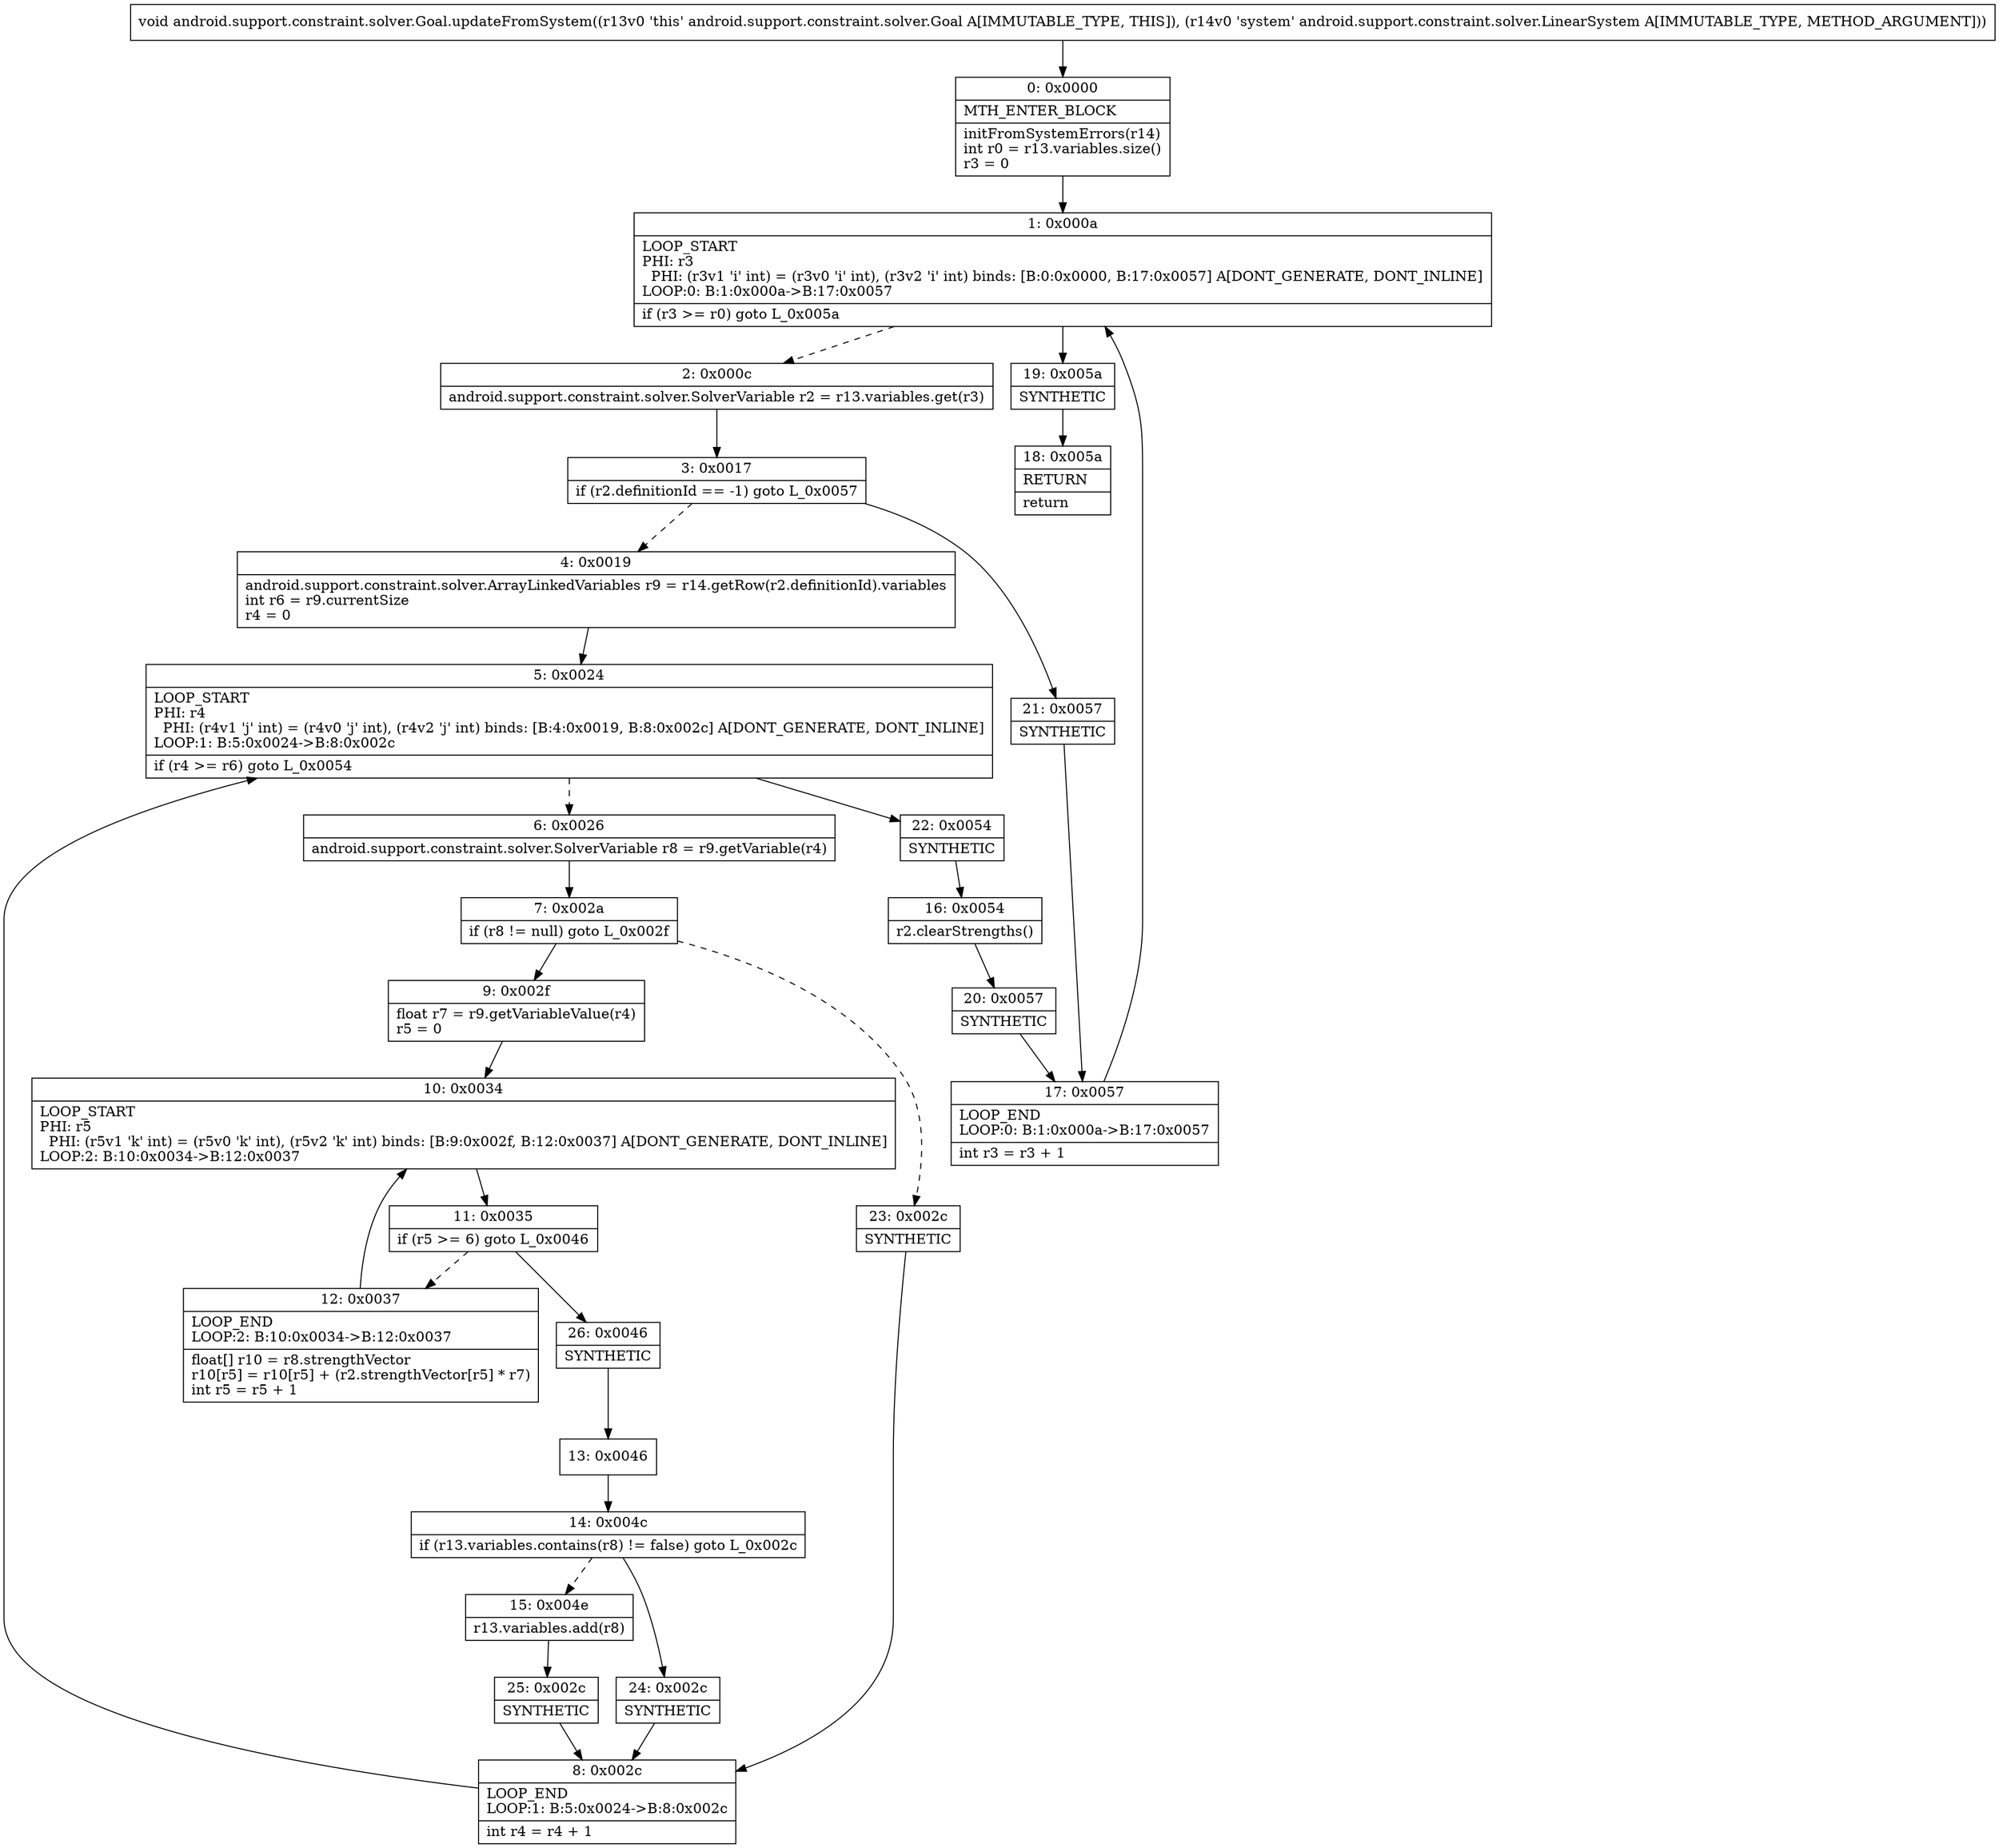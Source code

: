 digraph "CFG forandroid.support.constraint.solver.Goal.updateFromSystem(Landroid\/support\/constraint\/solver\/LinearSystem;)V" {
Node_0 [shape=record,label="{0\:\ 0x0000|MTH_ENTER_BLOCK\l|initFromSystemErrors(r14)\lint r0 = r13.variables.size()\lr3 = 0\l}"];
Node_1 [shape=record,label="{1\:\ 0x000a|LOOP_START\lPHI: r3 \l  PHI: (r3v1 'i' int) = (r3v0 'i' int), (r3v2 'i' int) binds: [B:0:0x0000, B:17:0x0057] A[DONT_GENERATE, DONT_INLINE]\lLOOP:0: B:1:0x000a\-\>B:17:0x0057\l|if (r3 \>= r0) goto L_0x005a\l}"];
Node_2 [shape=record,label="{2\:\ 0x000c|android.support.constraint.solver.SolverVariable r2 = r13.variables.get(r3)\l}"];
Node_3 [shape=record,label="{3\:\ 0x0017|if (r2.definitionId == \-1) goto L_0x0057\l}"];
Node_4 [shape=record,label="{4\:\ 0x0019|android.support.constraint.solver.ArrayLinkedVariables r9 = r14.getRow(r2.definitionId).variables\lint r6 = r9.currentSize\lr4 = 0\l}"];
Node_5 [shape=record,label="{5\:\ 0x0024|LOOP_START\lPHI: r4 \l  PHI: (r4v1 'j' int) = (r4v0 'j' int), (r4v2 'j' int) binds: [B:4:0x0019, B:8:0x002c] A[DONT_GENERATE, DONT_INLINE]\lLOOP:1: B:5:0x0024\-\>B:8:0x002c\l|if (r4 \>= r6) goto L_0x0054\l}"];
Node_6 [shape=record,label="{6\:\ 0x0026|android.support.constraint.solver.SolverVariable r8 = r9.getVariable(r4)\l}"];
Node_7 [shape=record,label="{7\:\ 0x002a|if (r8 != null) goto L_0x002f\l}"];
Node_8 [shape=record,label="{8\:\ 0x002c|LOOP_END\lLOOP:1: B:5:0x0024\-\>B:8:0x002c\l|int r4 = r4 + 1\l}"];
Node_9 [shape=record,label="{9\:\ 0x002f|float r7 = r9.getVariableValue(r4)\lr5 = 0\l}"];
Node_10 [shape=record,label="{10\:\ 0x0034|LOOP_START\lPHI: r5 \l  PHI: (r5v1 'k' int) = (r5v0 'k' int), (r5v2 'k' int) binds: [B:9:0x002f, B:12:0x0037] A[DONT_GENERATE, DONT_INLINE]\lLOOP:2: B:10:0x0034\-\>B:12:0x0037\l}"];
Node_11 [shape=record,label="{11\:\ 0x0035|if (r5 \>= 6) goto L_0x0046\l}"];
Node_12 [shape=record,label="{12\:\ 0x0037|LOOP_END\lLOOP:2: B:10:0x0034\-\>B:12:0x0037\l|float[] r10 = r8.strengthVector\lr10[r5] = r10[r5] + (r2.strengthVector[r5] * r7)\lint r5 = r5 + 1\l}"];
Node_13 [shape=record,label="{13\:\ 0x0046}"];
Node_14 [shape=record,label="{14\:\ 0x004c|if (r13.variables.contains(r8) != false) goto L_0x002c\l}"];
Node_15 [shape=record,label="{15\:\ 0x004e|r13.variables.add(r8)\l}"];
Node_16 [shape=record,label="{16\:\ 0x0054|r2.clearStrengths()\l}"];
Node_17 [shape=record,label="{17\:\ 0x0057|LOOP_END\lLOOP:0: B:1:0x000a\-\>B:17:0x0057\l|int r3 = r3 + 1\l}"];
Node_18 [shape=record,label="{18\:\ 0x005a|RETURN\l|return\l}"];
Node_19 [shape=record,label="{19\:\ 0x005a|SYNTHETIC\l}"];
Node_20 [shape=record,label="{20\:\ 0x0057|SYNTHETIC\l}"];
Node_21 [shape=record,label="{21\:\ 0x0057|SYNTHETIC\l}"];
Node_22 [shape=record,label="{22\:\ 0x0054|SYNTHETIC\l}"];
Node_23 [shape=record,label="{23\:\ 0x002c|SYNTHETIC\l}"];
Node_24 [shape=record,label="{24\:\ 0x002c|SYNTHETIC\l}"];
Node_25 [shape=record,label="{25\:\ 0x002c|SYNTHETIC\l}"];
Node_26 [shape=record,label="{26\:\ 0x0046|SYNTHETIC\l}"];
MethodNode[shape=record,label="{void android.support.constraint.solver.Goal.updateFromSystem((r13v0 'this' android.support.constraint.solver.Goal A[IMMUTABLE_TYPE, THIS]), (r14v0 'system' android.support.constraint.solver.LinearSystem A[IMMUTABLE_TYPE, METHOD_ARGUMENT])) }"];
MethodNode -> Node_0;
Node_0 -> Node_1;
Node_1 -> Node_2[style=dashed];
Node_1 -> Node_19;
Node_2 -> Node_3;
Node_3 -> Node_4[style=dashed];
Node_3 -> Node_21;
Node_4 -> Node_5;
Node_5 -> Node_6[style=dashed];
Node_5 -> Node_22;
Node_6 -> Node_7;
Node_7 -> Node_9;
Node_7 -> Node_23[style=dashed];
Node_8 -> Node_5;
Node_9 -> Node_10;
Node_10 -> Node_11;
Node_11 -> Node_12[style=dashed];
Node_11 -> Node_26;
Node_12 -> Node_10;
Node_13 -> Node_14;
Node_14 -> Node_15[style=dashed];
Node_14 -> Node_24;
Node_15 -> Node_25;
Node_16 -> Node_20;
Node_17 -> Node_1;
Node_19 -> Node_18;
Node_20 -> Node_17;
Node_21 -> Node_17;
Node_22 -> Node_16;
Node_23 -> Node_8;
Node_24 -> Node_8;
Node_25 -> Node_8;
Node_26 -> Node_13;
}

